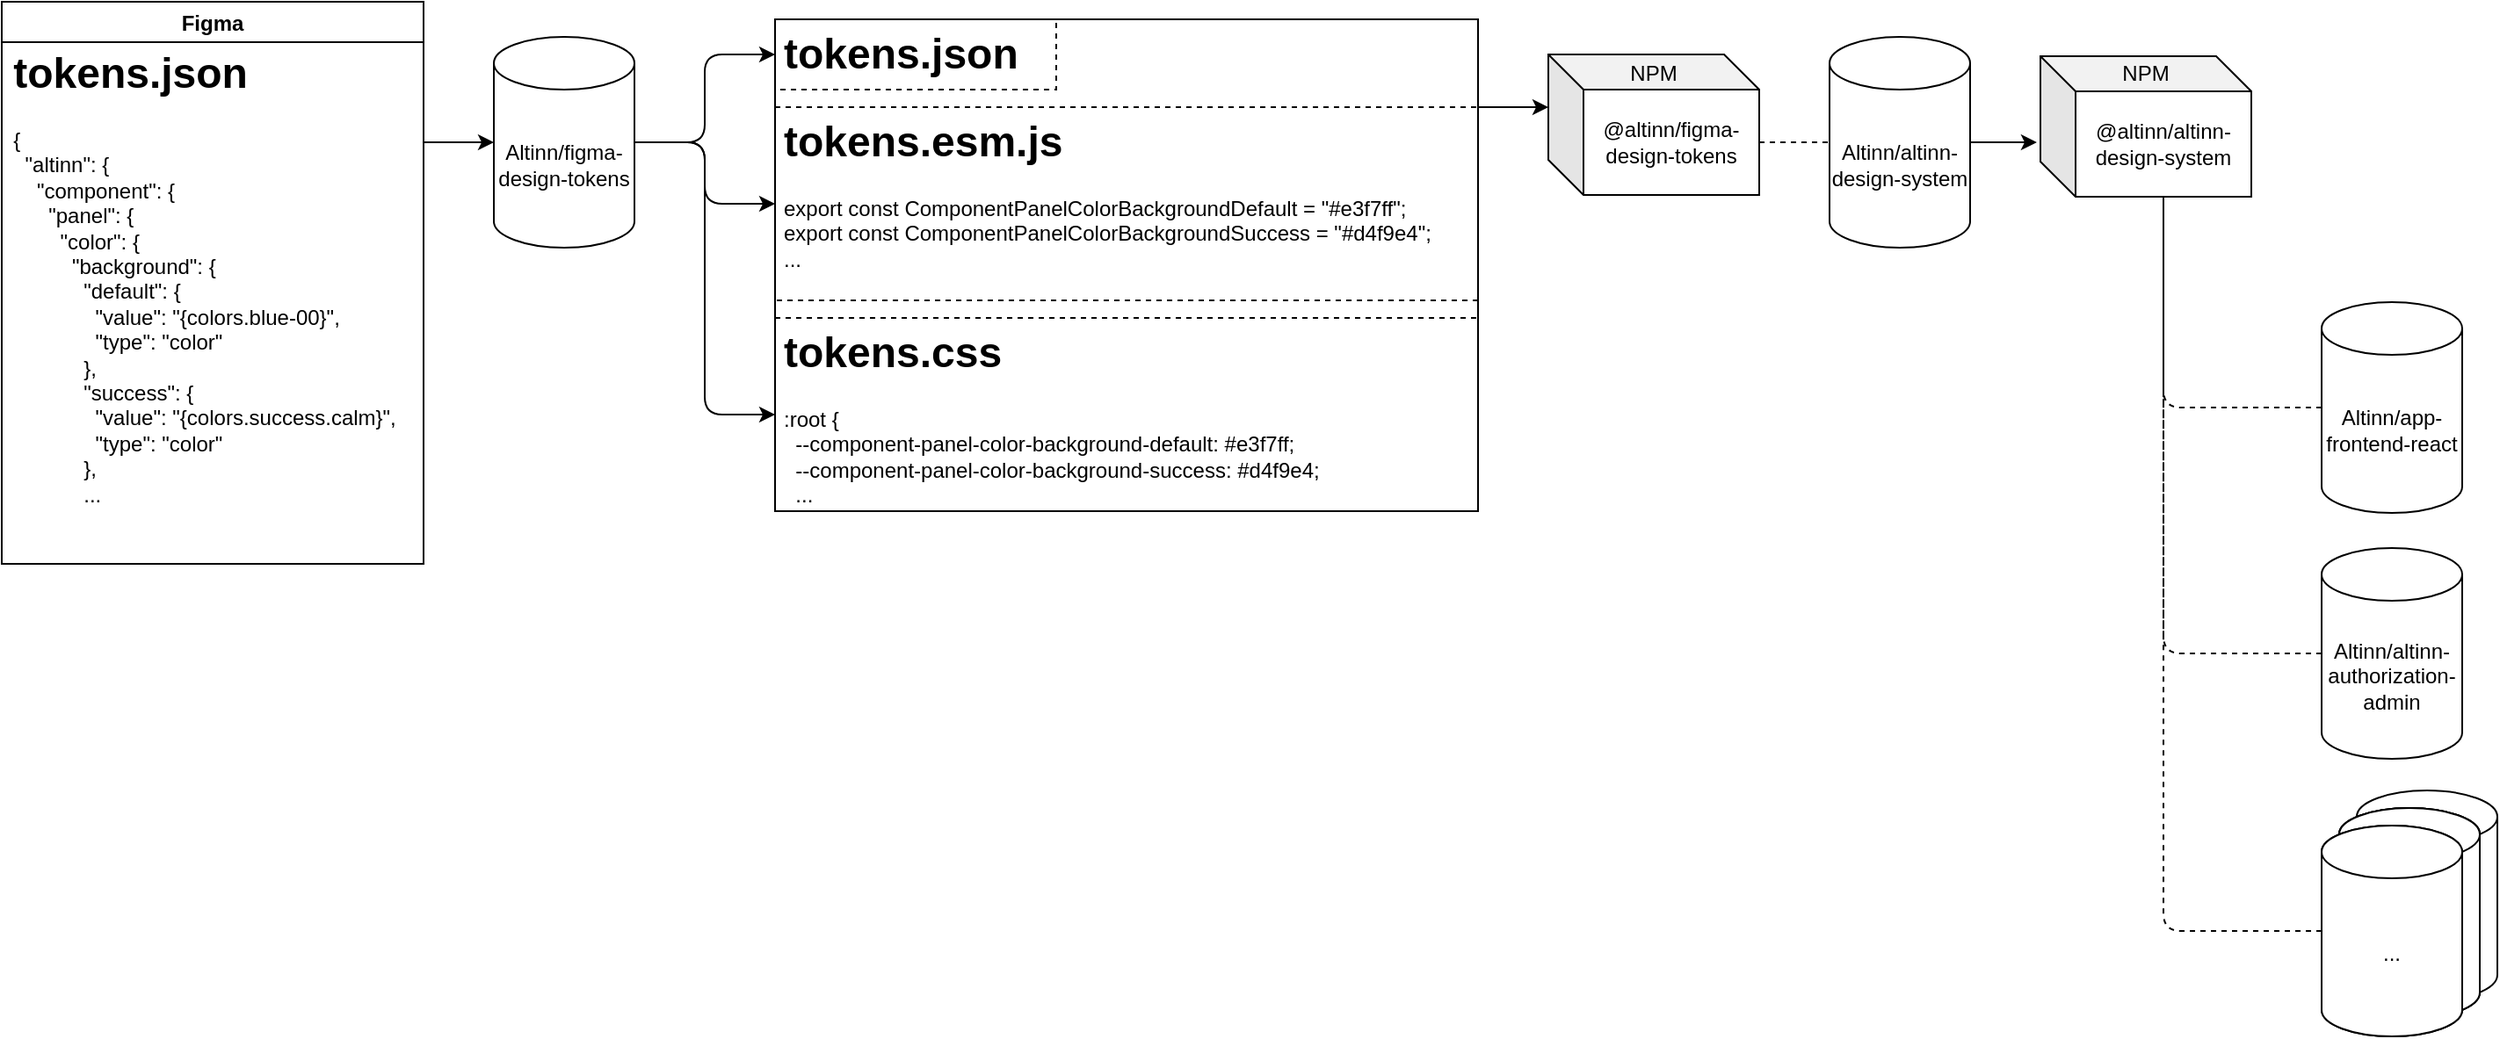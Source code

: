 <mxfile>
    <diagram id="YndA5a6WynzzgKQvoGUn" name="Page-1">
        <mxGraphModel dx="3435" dy="1142" grid="1" gridSize="10" guides="1" tooltips="1" connect="1" arrows="1" fold="1" page="1" pageScale="1" pageWidth="850" pageHeight="1100" math="0" shadow="0">
            <root>
                <mxCell id="0"/>
                <mxCell id="1" parent="0"/>
                <mxCell id="20" value="@altinn/altinn-design-system" style="shape=cube;whiteSpace=wrap;html=1;boundedLbl=1;backgroundOutline=1;darkOpacity=0.05;darkOpacity2=0.1;" parent="1" vertex="1">
                    <mxGeometry x="360" y="71" width="120" height="80" as="geometry"/>
                </mxCell>
                <mxCell id="43" style="edgeStyle=none;html=1;entryX=0;entryY=0.5;entryDx=0;entryDy=0;entryPerimeter=0;exitX=1;exitY=0.25;exitDx=0;exitDy=0;" parent="1" source="40" target="3" edge="1">
                    <mxGeometry relative="1" as="geometry">
                        <mxPoint x="-530" y="290" as="sourcePoint"/>
                    </mxGeometry>
                </mxCell>
                <mxCell id="3" value="Altinn/figma-design-tokens" style="shape=cylinder3;whiteSpace=wrap;html=1;boundedLbl=1;backgroundOutline=1;size=15;" parent="1" vertex="1">
                    <mxGeometry x="-520" y="60" width="80" height="120" as="geometry"/>
                </mxCell>
                <mxCell id="4" value="@altinn/figma-design-tokens" style="shape=cube;whiteSpace=wrap;html=1;boundedLbl=1;backgroundOutline=1;darkOpacity=0.05;darkOpacity2=0.1;" parent="1" vertex="1">
                    <mxGeometry x="80" y="70" width="120" height="80" as="geometry"/>
                </mxCell>
                <mxCell id="12" value="" style="group;labelBorderColor=none;strokeColor=default;" parent="1" vertex="1" connectable="0">
                    <mxGeometry x="-360" y="50" width="400" height="280" as="geometry"/>
                </mxCell>
                <mxCell id="9" value="&lt;h1&gt;tokens.esm.js&lt;/h1&gt;&lt;p&gt;export const ComponentPanelColorBackgroundDefault = &quot;#e3f7ff&quot;;&lt;br&gt;&lt;span&gt;export const ComponentPanelColorBackgroundSuccess = &quot;#d4f9e4&quot;;&lt;br&gt;...&lt;/span&gt;&lt;/p&gt;" style="text;html=1;strokeColor=default;fillColor=none;spacing=5;spacingTop=-20;whiteSpace=wrap;overflow=hidden;rounded=0;dashed=1;" parent="12" vertex="1">
                    <mxGeometry y="50" width="400" height="110" as="geometry"/>
                </mxCell>
                <mxCell id="10" value="&lt;h1&gt;tokens.json&lt;/h1&gt;&lt;p&gt;&lt;br&gt;&lt;/p&gt;" style="text;html=1;strokeColor=default;fillColor=none;spacing=5;spacingTop=-20;whiteSpace=wrap;overflow=hidden;rounded=0;dashed=1;" parent="12" vertex="1">
                    <mxGeometry width="160" height="40" as="geometry"/>
                </mxCell>
                <mxCell id="11" value="&lt;h1&gt;tokens.css&lt;/h1&gt;&lt;p&gt;:root {&lt;br&gt;&lt;span&gt;&amp;nbsp; --component-panel-color-background-default: #e3f7ff;&lt;br&gt;&lt;/span&gt;&lt;span&gt;&amp;nbsp; --component-panel-color-background-success: #d4f9e4;&lt;br&gt;&lt;/span&gt;&lt;span&gt;&amp;nbsp; ...&lt;/span&gt;&lt;/p&gt;" style="text;html=1;strokeColor=default;fillColor=none;spacing=5;spacingTop=-20;whiteSpace=wrap;overflow=hidden;rounded=0;dashed=1;" parent="12" vertex="1">
                    <mxGeometry y="170" width="400" height="110" as="geometry"/>
                </mxCell>
                <mxCell id="13" value="" style="endArrow=classic;html=1;exitX=1;exitY=0.5;exitDx=0;exitDy=0;exitPerimeter=0;entryX=0;entryY=0.5;entryDx=0;entryDy=0;" parent="1" source="3" target="10" edge="1">
                    <mxGeometry width="50" height="50" relative="1" as="geometry">
                        <mxPoint x="-440" y="150" as="sourcePoint"/>
                        <mxPoint x="-390" y="100" as="targetPoint"/>
                        <Array as="points">
                            <mxPoint x="-400" y="120"/>
                            <mxPoint x="-400" y="70"/>
                        </Array>
                    </mxGeometry>
                </mxCell>
                <mxCell id="14" value="" style="endArrow=classic;html=1;entryX=0;entryY=0.5;entryDx=0;entryDy=0;exitX=1;exitY=0.5;exitDx=0;exitDy=0;exitPerimeter=0;" parent="1" source="3" target="9" edge="1">
                    <mxGeometry width="50" height="50" relative="1" as="geometry">
                        <mxPoint x="-450" y="280" as="sourcePoint"/>
                        <mxPoint x="-400" y="230" as="targetPoint"/>
                        <Array as="points">
                            <mxPoint x="-400" y="120"/>
                            <mxPoint x="-400" y="155"/>
                        </Array>
                    </mxGeometry>
                </mxCell>
                <mxCell id="15" value="" style="endArrow=classic;html=1;entryX=0;entryY=0.5;entryDx=0;entryDy=0;exitX=1;exitY=0.5;exitDx=0;exitDy=0;exitPerimeter=0;" parent="1" source="3" target="11" edge="1">
                    <mxGeometry width="50" height="50" relative="1" as="geometry">
                        <mxPoint x="-460" y="310" as="sourcePoint"/>
                        <mxPoint x="-410" y="260" as="targetPoint"/>
                        <Array as="points">
                            <mxPoint x="-400" y="120"/>
                            <mxPoint x="-400" y="275"/>
                        </Array>
                    </mxGeometry>
                </mxCell>
                <mxCell id="16" value="" style="endArrow=classic;html=1;exitX=1;exitY=0;exitDx=0;exitDy=0;entryX=0;entryY=0;entryDx=0;entryDy=30;entryPerimeter=0;" parent="1" source="9" target="4" edge="1">
                    <mxGeometry width="50" height="50" relative="1" as="geometry">
                        <mxPoint x="120" y="230" as="sourcePoint"/>
                        <mxPoint x="170" y="180" as="targetPoint"/>
                    </mxGeometry>
                </mxCell>
                <mxCell id="17" value="Altinn/altinn-design-system" style="shape=cylinder3;whiteSpace=wrap;html=1;boundedLbl=1;backgroundOutline=1;size=15;" parent="1" vertex="1">
                    <mxGeometry x="240" y="60" width="80" height="120" as="geometry"/>
                </mxCell>
                <mxCell id="21" value="" style="endArrow=classic;html=1;exitX=1;exitY=0.5;exitDx=0;exitDy=0;exitPerimeter=0;entryX=-0.017;entryY=0.613;entryDx=0;entryDy=0;entryPerimeter=0;" parent="1" source="17" target="20" edge="1">
                    <mxGeometry width="50" height="50" relative="1" as="geometry">
                        <mxPoint x="380" y="107" as="sourcePoint"/>
                        <mxPoint x="350" y="140" as="targetPoint"/>
                    </mxGeometry>
                </mxCell>
                <mxCell id="23" value="Altinn/app-frontend-react" style="shape=cylinder3;whiteSpace=wrap;html=1;boundedLbl=1;backgroundOutline=1;size=15;" parent="1" vertex="1">
                    <mxGeometry x="520" y="211" width="80" height="120" as="geometry"/>
                </mxCell>
                <mxCell id="25" value="Altinn/altinn-authorization-admin" style="shape=cylinder3;whiteSpace=wrap;html=1;boundedLbl=1;backgroundOutline=1;size=15;" parent="1" vertex="1">
                    <mxGeometry x="520" y="351" width="80" height="120" as="geometry"/>
                </mxCell>
                <mxCell id="36" value="" style="group" parent="1" vertex="1" connectable="0">
                    <mxGeometry x="520" y="489" width="100" height="140" as="geometry"/>
                </mxCell>
                <mxCell id="32" value="" style="group" parent="36" vertex="1" connectable="0">
                    <mxGeometry x="10" width="90" height="130" as="geometry"/>
                </mxCell>
                <mxCell id="33" value="" style="shape=cylinder3;whiteSpace=wrap;html=1;boundedLbl=1;backgroundOutline=1;size=15;" parent="32" vertex="1">
                    <mxGeometry x="10" width="80" height="120" as="geometry"/>
                </mxCell>
                <mxCell id="34" value="Altinn/altinn-authorization-admin" style="shape=cylinder3;whiteSpace=wrap;html=1;boundedLbl=1;backgroundOutline=1;size=15;" parent="32" vertex="1">
                    <mxGeometry y="10" width="80" height="120" as="geometry"/>
                </mxCell>
                <mxCell id="35" value="..." style="shape=cylinder3;whiteSpace=wrap;html=1;boundedLbl=1;backgroundOutline=1;size=15;" parent="32" vertex="1">
                    <mxGeometry y="10" width="80" height="120" as="geometry"/>
                </mxCell>
                <mxCell id="31" value="" style="group" parent="36" vertex="1" connectable="0">
                    <mxGeometry y="10" width="90" height="130" as="geometry"/>
                </mxCell>
                <mxCell id="29" value="" style="shape=cylinder3;whiteSpace=wrap;html=1;boundedLbl=1;backgroundOutline=1;size=15;" parent="31" vertex="1">
                    <mxGeometry x="10" width="80" height="120" as="geometry"/>
                </mxCell>
                <mxCell id="27" value="Altinn/altinn-authorization-admin" style="shape=cylinder3;whiteSpace=wrap;html=1;boundedLbl=1;backgroundOutline=1;size=15;" parent="31" vertex="1">
                    <mxGeometry y="10" width="80" height="120" as="geometry"/>
                </mxCell>
                <mxCell id="28" value="..." style="shape=cylinder3;whiteSpace=wrap;html=1;boundedLbl=1;backgroundOutline=1;size=15;" parent="31" vertex="1">
                    <mxGeometry y="10" width="80" height="120" as="geometry"/>
                </mxCell>
                <mxCell id="38" value="" style="endArrow=none;dashed=1;html=1;entryX=0;entryY=0;entryDx=70;entryDy=80;entryPerimeter=0;exitX=0;exitY=0.5;exitDx=0;exitDy=0;exitPerimeter=0;" parent="1" source="25" target="20" edge="1">
                    <mxGeometry width="50" height="50" relative="1" as="geometry">
                        <mxPoint x="480" y="446" as="sourcePoint"/>
                        <mxPoint x="420" y="371" as="targetPoint"/>
                        <Array as="points">
                            <mxPoint x="430" y="411"/>
                        </Array>
                    </mxGeometry>
                </mxCell>
                <mxCell id="39" value="" style="endArrow=none;dashed=1;html=1;entryX=0;entryY=0;entryDx=70;entryDy=80;entryPerimeter=0;exitX=0;exitY=0.5;exitDx=0;exitDy=0;exitPerimeter=0;" parent="1" source="28" target="20" edge="1">
                    <mxGeometry width="50" height="50" relative="1" as="geometry">
                        <mxPoint x="490" y="616" as="sourcePoint"/>
                        <mxPoint x="450" y="531" as="targetPoint"/>
                        <Array as="points">
                            <mxPoint x="430" y="569"/>
                        </Array>
                    </mxGeometry>
                </mxCell>
                <mxCell id="40" value="Figma" style="swimlane;labelBorderColor=none;strokeColor=default;" parent="1" vertex="1">
                    <mxGeometry x="-800" y="40" width="240" height="320" as="geometry"/>
                </mxCell>
                <mxCell id="41" value="&lt;h1 style=&quot;text-align: left&quot;&gt;tokens.json&lt;/h1&gt;&lt;p style=&quot;text-align: left&quot;&gt;{&lt;br&gt;&amp;nbsp; &quot;altinn&quot;: {&lt;br&gt;&amp;nbsp; &amp;nbsp; &quot;component&quot;: {&lt;br&gt;&amp;nbsp; &amp;nbsp; &amp;nbsp; &quot;panel&quot;: {&lt;br&gt;&amp;nbsp; &amp;nbsp; &amp;nbsp; &amp;nbsp; &quot;color&quot;: {&lt;br&gt;&amp;nbsp; &amp;nbsp; &amp;nbsp; &amp;nbsp; &amp;nbsp; &quot;background&quot;: {&lt;br&gt;&amp;nbsp; &amp;nbsp; &amp;nbsp; &amp;nbsp; &amp;nbsp; &amp;nbsp; &quot;default&quot;: {&lt;br&gt;&amp;nbsp; &amp;nbsp; &amp;nbsp; &amp;nbsp; &amp;nbsp; &amp;nbsp; &amp;nbsp; &quot;value&quot;: &quot;{colors.blue-00}&quot;,&lt;br&gt;&amp;nbsp; &amp;nbsp; &amp;nbsp; &amp;nbsp; &amp;nbsp; &amp;nbsp; &amp;nbsp; &quot;type&quot;: &quot;color&quot;&lt;br&gt;&amp;nbsp; &amp;nbsp; &amp;nbsp; &amp;nbsp; &amp;nbsp; &amp;nbsp; },&lt;br&gt;&amp;nbsp; &amp;nbsp; &amp;nbsp; &amp;nbsp; &amp;nbsp; &amp;nbsp; &quot;success&quot;: {&lt;br&gt;&amp;nbsp; &amp;nbsp; &amp;nbsp; &amp;nbsp; &amp;nbsp; &amp;nbsp; &amp;nbsp; &quot;value&quot;: &quot;{colors.success.calm}&quot;,&lt;br&gt;&amp;nbsp; &amp;nbsp; &amp;nbsp; &amp;nbsp; &amp;nbsp; &amp;nbsp; &amp;nbsp; &quot;type&quot;: &quot;color&quot;&lt;br&gt;&amp;nbsp; &amp;nbsp; &amp;nbsp; &amp;nbsp; &amp;nbsp; &amp;nbsp; },&lt;br&gt;&amp;nbsp; &amp;nbsp; &amp;nbsp; &amp;nbsp; &amp;nbsp; &amp;nbsp; ...&lt;/p&gt;" style="text;html=1;align=center;verticalAlign=middle;resizable=0;points=[];autosize=1;strokeColor=none;fillColor=none;" parent="40" vertex="1">
                    <mxGeometry y="20" width="230" height="270" as="geometry"/>
                </mxCell>
                <mxCell id="44" value="NPM" style="text;html=1;strokeColor=none;fillColor=none;align=center;verticalAlign=middle;whiteSpace=wrap;rounded=0;" parent="1" vertex="1">
                    <mxGeometry x="110" y="66" width="60" height="30" as="geometry"/>
                </mxCell>
                <mxCell id="45" value="NPM" style="text;html=1;strokeColor=none;fillColor=none;align=center;verticalAlign=middle;whiteSpace=wrap;rounded=0;" parent="1" vertex="1">
                    <mxGeometry x="390" y="66" width="60" height="30" as="geometry"/>
                </mxCell>
                <mxCell id="47" value="" style="endArrow=none;dashed=1;html=1;entryX=0;entryY=0;entryDx=70;entryDy=80;entryPerimeter=0;exitX=0;exitY=0.5;exitDx=0;exitDy=0;exitPerimeter=0;" parent="1" source="23" target="20" edge="1">
                    <mxGeometry width="50" height="50" relative="1" as="geometry">
                        <mxPoint x="490" y="306" as="sourcePoint"/>
                        <mxPoint x="440" y="151" as="targetPoint"/>
                        <Array as="points">
                            <mxPoint x="430" y="271"/>
                        </Array>
                    </mxGeometry>
                </mxCell>
                <mxCell id="49" value="" style="endArrow=none;dashed=1;html=1;exitX=0;exitY=0;exitDx=120;exitDy=50;exitPerimeter=0;entryX=0;entryY=0.5;entryDx=0;entryDy=0;entryPerimeter=0;" parent="1" source="4" target="17" edge="1">
                    <mxGeometry width="50" height="50" relative="1" as="geometry">
                        <mxPoint x="190" y="320" as="sourcePoint"/>
                        <mxPoint x="240" y="270" as="targetPoint"/>
                    </mxGeometry>
                </mxCell>
            </root>
        </mxGraphModel>
    </diagram>
</mxfile>
